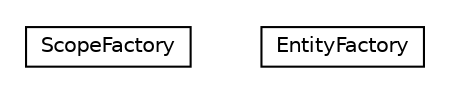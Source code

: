 #!/usr/local/bin/dot
#
# Class diagram 
# Generated by UMLGraph version R5_6-24-gf6e263 (http://www.umlgraph.org/)
#

digraph G {
	edge [fontname="Helvetica",fontsize=10,labelfontname="Helvetica",labelfontsize=10];
	node [fontname="Helvetica",fontsize=10,shape=plaintext];
	nodesep=0.25;
	ranksep=0.5;
	// org.universAAL.middleware.managers.configuration.core.impl.factories.ScopeFactory
	c35310 [label=<<table title="org.universAAL.middleware.managers.configuration.core.impl.factories.ScopeFactory" border="0" cellborder="1" cellspacing="0" cellpadding="2" port="p" href="./ScopeFactory.html">
		<tr><td><table border="0" cellspacing="0" cellpadding="1">
<tr><td align="center" balign="center"> ScopeFactory </td></tr>
		</table></td></tr>
		</table>>, URL="./ScopeFactory.html", fontname="Helvetica", fontcolor="black", fontsize=10.0];
	// org.universAAL.middleware.managers.configuration.core.impl.factories.EntityFactory
	c35311 [label=<<table title="org.universAAL.middleware.managers.configuration.core.impl.factories.EntityFactory" border="0" cellborder="1" cellspacing="0" cellpadding="2" port="p" href="./EntityFactory.html">
		<tr><td><table border="0" cellspacing="0" cellpadding="1">
<tr><td align="center" balign="center"> EntityFactory </td></tr>
		</table></td></tr>
		</table>>, URL="./EntityFactory.html", fontname="Helvetica", fontcolor="black", fontsize=10.0];
}

